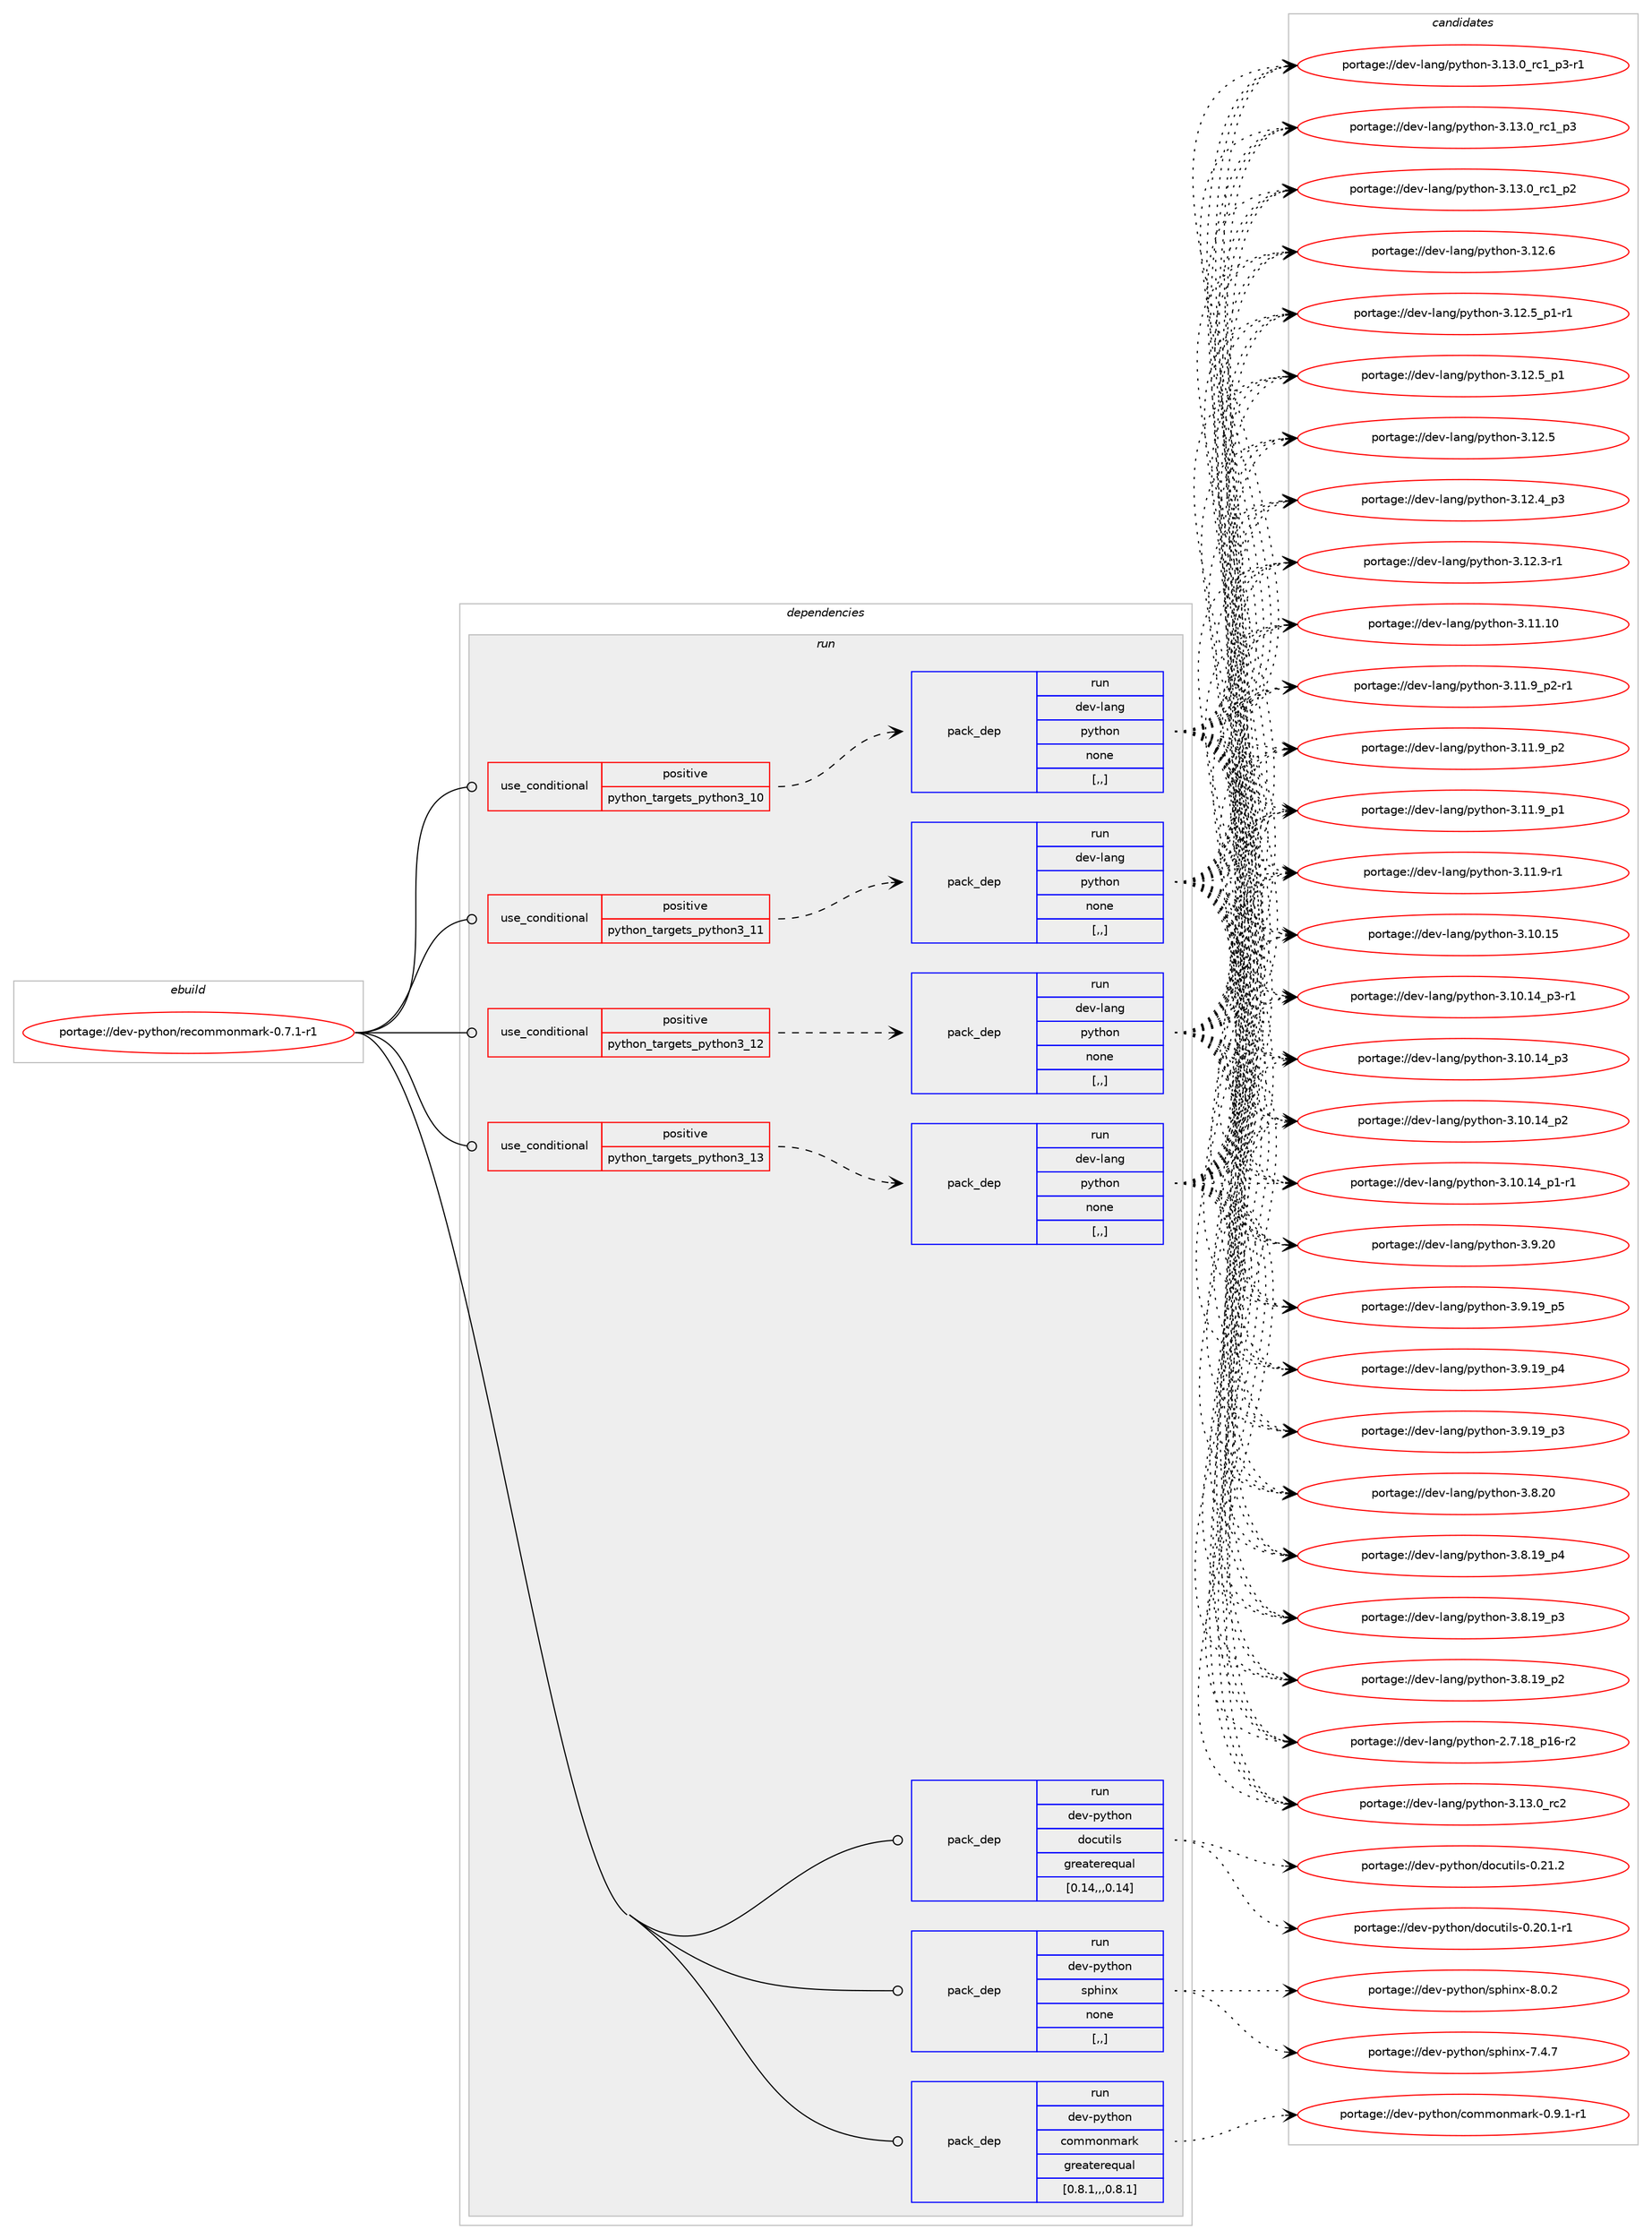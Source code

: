 digraph prolog {

# *************
# Graph options
# *************

newrank=true;
concentrate=true;
compound=true;
graph [rankdir=LR,fontname=Helvetica,fontsize=10,ranksep=1.5];#, ranksep=2.5, nodesep=0.2];
edge  [arrowhead=vee];
node  [fontname=Helvetica,fontsize=10];

# **********
# The ebuild
# **********

subgraph cluster_leftcol {
color=gray;
label=<<i>ebuild</i>>;
id [label="portage://dev-python/recommonmark-0.7.1-r1", color=red, width=4, href="../dev-python/recommonmark-0.7.1-r1.svg"];
}

# ****************
# The dependencies
# ****************

subgraph cluster_midcol {
color=gray;
label=<<i>dependencies</i>>;
subgraph cluster_compile {
fillcolor="#eeeeee";
style=filled;
label=<<i>compile</i>>;
}
subgraph cluster_compileandrun {
fillcolor="#eeeeee";
style=filled;
label=<<i>compile and run</i>>;
}
subgraph cluster_run {
fillcolor="#eeeeee";
style=filled;
label=<<i>run</i>>;
subgraph cond169527 {
dependency656940 [label=<<TABLE BORDER="0" CELLBORDER="1" CELLSPACING="0" CELLPADDING="4"><TR><TD ROWSPAN="3" CELLPADDING="10">use_conditional</TD></TR><TR><TD>positive</TD></TR><TR><TD>python_targets_python3_10</TD></TR></TABLE>>, shape=none, color=red];
subgraph pack482551 {
dependency656941 [label=<<TABLE BORDER="0" CELLBORDER="1" CELLSPACING="0" CELLPADDING="4" WIDTH="220"><TR><TD ROWSPAN="6" CELLPADDING="30">pack_dep</TD></TR><TR><TD WIDTH="110">run</TD></TR><TR><TD>dev-lang</TD></TR><TR><TD>python</TD></TR><TR><TD>none</TD></TR><TR><TD>[,,]</TD></TR></TABLE>>, shape=none, color=blue];
}
dependency656940:e -> dependency656941:w [weight=20,style="dashed",arrowhead="vee"];
}
id:e -> dependency656940:w [weight=20,style="solid",arrowhead="odot"];
subgraph cond169528 {
dependency656942 [label=<<TABLE BORDER="0" CELLBORDER="1" CELLSPACING="0" CELLPADDING="4"><TR><TD ROWSPAN="3" CELLPADDING="10">use_conditional</TD></TR><TR><TD>positive</TD></TR><TR><TD>python_targets_python3_11</TD></TR></TABLE>>, shape=none, color=red];
subgraph pack482552 {
dependency656943 [label=<<TABLE BORDER="0" CELLBORDER="1" CELLSPACING="0" CELLPADDING="4" WIDTH="220"><TR><TD ROWSPAN="6" CELLPADDING="30">pack_dep</TD></TR><TR><TD WIDTH="110">run</TD></TR><TR><TD>dev-lang</TD></TR><TR><TD>python</TD></TR><TR><TD>none</TD></TR><TR><TD>[,,]</TD></TR></TABLE>>, shape=none, color=blue];
}
dependency656942:e -> dependency656943:w [weight=20,style="dashed",arrowhead="vee"];
}
id:e -> dependency656942:w [weight=20,style="solid",arrowhead="odot"];
subgraph cond169529 {
dependency656944 [label=<<TABLE BORDER="0" CELLBORDER="1" CELLSPACING="0" CELLPADDING="4"><TR><TD ROWSPAN="3" CELLPADDING="10">use_conditional</TD></TR><TR><TD>positive</TD></TR><TR><TD>python_targets_python3_12</TD></TR></TABLE>>, shape=none, color=red];
subgraph pack482553 {
dependency656945 [label=<<TABLE BORDER="0" CELLBORDER="1" CELLSPACING="0" CELLPADDING="4" WIDTH="220"><TR><TD ROWSPAN="6" CELLPADDING="30">pack_dep</TD></TR><TR><TD WIDTH="110">run</TD></TR><TR><TD>dev-lang</TD></TR><TR><TD>python</TD></TR><TR><TD>none</TD></TR><TR><TD>[,,]</TD></TR></TABLE>>, shape=none, color=blue];
}
dependency656944:e -> dependency656945:w [weight=20,style="dashed",arrowhead="vee"];
}
id:e -> dependency656944:w [weight=20,style="solid",arrowhead="odot"];
subgraph cond169530 {
dependency656946 [label=<<TABLE BORDER="0" CELLBORDER="1" CELLSPACING="0" CELLPADDING="4"><TR><TD ROWSPAN="3" CELLPADDING="10">use_conditional</TD></TR><TR><TD>positive</TD></TR><TR><TD>python_targets_python3_13</TD></TR></TABLE>>, shape=none, color=red];
subgraph pack482554 {
dependency656947 [label=<<TABLE BORDER="0" CELLBORDER="1" CELLSPACING="0" CELLPADDING="4" WIDTH="220"><TR><TD ROWSPAN="6" CELLPADDING="30">pack_dep</TD></TR><TR><TD WIDTH="110">run</TD></TR><TR><TD>dev-lang</TD></TR><TR><TD>python</TD></TR><TR><TD>none</TD></TR><TR><TD>[,,]</TD></TR></TABLE>>, shape=none, color=blue];
}
dependency656946:e -> dependency656947:w [weight=20,style="dashed",arrowhead="vee"];
}
id:e -> dependency656946:w [weight=20,style="solid",arrowhead="odot"];
subgraph pack482555 {
dependency656948 [label=<<TABLE BORDER="0" CELLBORDER="1" CELLSPACING="0" CELLPADDING="4" WIDTH="220"><TR><TD ROWSPAN="6" CELLPADDING="30">pack_dep</TD></TR><TR><TD WIDTH="110">run</TD></TR><TR><TD>dev-python</TD></TR><TR><TD>commonmark</TD></TR><TR><TD>greaterequal</TD></TR><TR><TD>[0.8.1,,,0.8.1]</TD></TR></TABLE>>, shape=none, color=blue];
}
id:e -> dependency656948:w [weight=20,style="solid",arrowhead="odot"];
subgraph pack482556 {
dependency656949 [label=<<TABLE BORDER="0" CELLBORDER="1" CELLSPACING="0" CELLPADDING="4" WIDTH="220"><TR><TD ROWSPAN="6" CELLPADDING="30">pack_dep</TD></TR><TR><TD WIDTH="110">run</TD></TR><TR><TD>dev-python</TD></TR><TR><TD>docutils</TD></TR><TR><TD>greaterequal</TD></TR><TR><TD>[0.14,,,0.14]</TD></TR></TABLE>>, shape=none, color=blue];
}
id:e -> dependency656949:w [weight=20,style="solid",arrowhead="odot"];
subgraph pack482557 {
dependency656950 [label=<<TABLE BORDER="0" CELLBORDER="1" CELLSPACING="0" CELLPADDING="4" WIDTH="220"><TR><TD ROWSPAN="6" CELLPADDING="30">pack_dep</TD></TR><TR><TD WIDTH="110">run</TD></TR><TR><TD>dev-python</TD></TR><TR><TD>sphinx</TD></TR><TR><TD>none</TD></TR><TR><TD>[,,]</TD></TR></TABLE>>, shape=none, color=blue];
}
id:e -> dependency656950:w [weight=20,style="solid",arrowhead="odot"];
}
}

# **************
# The candidates
# **************

subgraph cluster_choices {
rank=same;
color=gray;
label=<<i>candidates</i>>;

subgraph choice482551 {
color=black;
nodesep=1;
choice10010111845108971101034711212111610411111045514649514648951149950 [label="portage://dev-lang/python-3.13.0_rc2", color=red, width=4,href="../dev-lang/python-3.13.0_rc2.svg"];
choice1001011184510897110103471121211161041111104551464951464895114994995112514511449 [label="portage://dev-lang/python-3.13.0_rc1_p3-r1", color=red, width=4,href="../dev-lang/python-3.13.0_rc1_p3-r1.svg"];
choice100101118451089711010347112121116104111110455146495146489511499499511251 [label="portage://dev-lang/python-3.13.0_rc1_p3", color=red, width=4,href="../dev-lang/python-3.13.0_rc1_p3.svg"];
choice100101118451089711010347112121116104111110455146495146489511499499511250 [label="portage://dev-lang/python-3.13.0_rc1_p2", color=red, width=4,href="../dev-lang/python-3.13.0_rc1_p2.svg"];
choice10010111845108971101034711212111610411111045514649504654 [label="portage://dev-lang/python-3.12.6", color=red, width=4,href="../dev-lang/python-3.12.6.svg"];
choice1001011184510897110103471121211161041111104551464950465395112494511449 [label="portage://dev-lang/python-3.12.5_p1-r1", color=red, width=4,href="../dev-lang/python-3.12.5_p1-r1.svg"];
choice100101118451089711010347112121116104111110455146495046539511249 [label="portage://dev-lang/python-3.12.5_p1", color=red, width=4,href="../dev-lang/python-3.12.5_p1.svg"];
choice10010111845108971101034711212111610411111045514649504653 [label="portage://dev-lang/python-3.12.5", color=red, width=4,href="../dev-lang/python-3.12.5.svg"];
choice100101118451089711010347112121116104111110455146495046529511251 [label="portage://dev-lang/python-3.12.4_p3", color=red, width=4,href="../dev-lang/python-3.12.4_p3.svg"];
choice100101118451089711010347112121116104111110455146495046514511449 [label="portage://dev-lang/python-3.12.3-r1", color=red, width=4,href="../dev-lang/python-3.12.3-r1.svg"];
choice1001011184510897110103471121211161041111104551464949464948 [label="portage://dev-lang/python-3.11.10", color=red, width=4,href="../dev-lang/python-3.11.10.svg"];
choice1001011184510897110103471121211161041111104551464949465795112504511449 [label="portage://dev-lang/python-3.11.9_p2-r1", color=red, width=4,href="../dev-lang/python-3.11.9_p2-r1.svg"];
choice100101118451089711010347112121116104111110455146494946579511250 [label="portage://dev-lang/python-3.11.9_p2", color=red, width=4,href="../dev-lang/python-3.11.9_p2.svg"];
choice100101118451089711010347112121116104111110455146494946579511249 [label="portage://dev-lang/python-3.11.9_p1", color=red, width=4,href="../dev-lang/python-3.11.9_p1.svg"];
choice100101118451089711010347112121116104111110455146494946574511449 [label="portage://dev-lang/python-3.11.9-r1", color=red, width=4,href="../dev-lang/python-3.11.9-r1.svg"];
choice1001011184510897110103471121211161041111104551464948464953 [label="portage://dev-lang/python-3.10.15", color=red, width=4,href="../dev-lang/python-3.10.15.svg"];
choice100101118451089711010347112121116104111110455146494846495295112514511449 [label="portage://dev-lang/python-3.10.14_p3-r1", color=red, width=4,href="../dev-lang/python-3.10.14_p3-r1.svg"];
choice10010111845108971101034711212111610411111045514649484649529511251 [label="portage://dev-lang/python-3.10.14_p3", color=red, width=4,href="../dev-lang/python-3.10.14_p3.svg"];
choice10010111845108971101034711212111610411111045514649484649529511250 [label="portage://dev-lang/python-3.10.14_p2", color=red, width=4,href="../dev-lang/python-3.10.14_p2.svg"];
choice100101118451089711010347112121116104111110455146494846495295112494511449 [label="portage://dev-lang/python-3.10.14_p1-r1", color=red, width=4,href="../dev-lang/python-3.10.14_p1-r1.svg"];
choice10010111845108971101034711212111610411111045514657465048 [label="portage://dev-lang/python-3.9.20", color=red, width=4,href="../dev-lang/python-3.9.20.svg"];
choice100101118451089711010347112121116104111110455146574649579511253 [label="portage://dev-lang/python-3.9.19_p5", color=red, width=4,href="../dev-lang/python-3.9.19_p5.svg"];
choice100101118451089711010347112121116104111110455146574649579511252 [label="portage://dev-lang/python-3.9.19_p4", color=red, width=4,href="../dev-lang/python-3.9.19_p4.svg"];
choice100101118451089711010347112121116104111110455146574649579511251 [label="portage://dev-lang/python-3.9.19_p3", color=red, width=4,href="../dev-lang/python-3.9.19_p3.svg"];
choice10010111845108971101034711212111610411111045514656465048 [label="portage://dev-lang/python-3.8.20", color=red, width=4,href="../dev-lang/python-3.8.20.svg"];
choice100101118451089711010347112121116104111110455146564649579511252 [label="portage://dev-lang/python-3.8.19_p4", color=red, width=4,href="../dev-lang/python-3.8.19_p4.svg"];
choice100101118451089711010347112121116104111110455146564649579511251 [label="portage://dev-lang/python-3.8.19_p3", color=red, width=4,href="../dev-lang/python-3.8.19_p3.svg"];
choice100101118451089711010347112121116104111110455146564649579511250 [label="portage://dev-lang/python-3.8.19_p2", color=red, width=4,href="../dev-lang/python-3.8.19_p2.svg"];
choice100101118451089711010347112121116104111110455046554649569511249544511450 [label="portage://dev-lang/python-2.7.18_p16-r2", color=red, width=4,href="../dev-lang/python-2.7.18_p16-r2.svg"];
dependency656941:e -> choice10010111845108971101034711212111610411111045514649514648951149950:w [style=dotted,weight="100"];
dependency656941:e -> choice1001011184510897110103471121211161041111104551464951464895114994995112514511449:w [style=dotted,weight="100"];
dependency656941:e -> choice100101118451089711010347112121116104111110455146495146489511499499511251:w [style=dotted,weight="100"];
dependency656941:e -> choice100101118451089711010347112121116104111110455146495146489511499499511250:w [style=dotted,weight="100"];
dependency656941:e -> choice10010111845108971101034711212111610411111045514649504654:w [style=dotted,weight="100"];
dependency656941:e -> choice1001011184510897110103471121211161041111104551464950465395112494511449:w [style=dotted,weight="100"];
dependency656941:e -> choice100101118451089711010347112121116104111110455146495046539511249:w [style=dotted,weight="100"];
dependency656941:e -> choice10010111845108971101034711212111610411111045514649504653:w [style=dotted,weight="100"];
dependency656941:e -> choice100101118451089711010347112121116104111110455146495046529511251:w [style=dotted,weight="100"];
dependency656941:e -> choice100101118451089711010347112121116104111110455146495046514511449:w [style=dotted,weight="100"];
dependency656941:e -> choice1001011184510897110103471121211161041111104551464949464948:w [style=dotted,weight="100"];
dependency656941:e -> choice1001011184510897110103471121211161041111104551464949465795112504511449:w [style=dotted,weight="100"];
dependency656941:e -> choice100101118451089711010347112121116104111110455146494946579511250:w [style=dotted,weight="100"];
dependency656941:e -> choice100101118451089711010347112121116104111110455146494946579511249:w [style=dotted,weight="100"];
dependency656941:e -> choice100101118451089711010347112121116104111110455146494946574511449:w [style=dotted,weight="100"];
dependency656941:e -> choice1001011184510897110103471121211161041111104551464948464953:w [style=dotted,weight="100"];
dependency656941:e -> choice100101118451089711010347112121116104111110455146494846495295112514511449:w [style=dotted,weight="100"];
dependency656941:e -> choice10010111845108971101034711212111610411111045514649484649529511251:w [style=dotted,weight="100"];
dependency656941:e -> choice10010111845108971101034711212111610411111045514649484649529511250:w [style=dotted,weight="100"];
dependency656941:e -> choice100101118451089711010347112121116104111110455146494846495295112494511449:w [style=dotted,weight="100"];
dependency656941:e -> choice10010111845108971101034711212111610411111045514657465048:w [style=dotted,weight="100"];
dependency656941:e -> choice100101118451089711010347112121116104111110455146574649579511253:w [style=dotted,weight="100"];
dependency656941:e -> choice100101118451089711010347112121116104111110455146574649579511252:w [style=dotted,weight="100"];
dependency656941:e -> choice100101118451089711010347112121116104111110455146574649579511251:w [style=dotted,weight="100"];
dependency656941:e -> choice10010111845108971101034711212111610411111045514656465048:w [style=dotted,weight="100"];
dependency656941:e -> choice100101118451089711010347112121116104111110455146564649579511252:w [style=dotted,weight="100"];
dependency656941:e -> choice100101118451089711010347112121116104111110455146564649579511251:w [style=dotted,weight="100"];
dependency656941:e -> choice100101118451089711010347112121116104111110455146564649579511250:w [style=dotted,weight="100"];
dependency656941:e -> choice100101118451089711010347112121116104111110455046554649569511249544511450:w [style=dotted,weight="100"];
}
subgraph choice482552 {
color=black;
nodesep=1;
choice10010111845108971101034711212111610411111045514649514648951149950 [label="portage://dev-lang/python-3.13.0_rc2", color=red, width=4,href="../dev-lang/python-3.13.0_rc2.svg"];
choice1001011184510897110103471121211161041111104551464951464895114994995112514511449 [label="portage://dev-lang/python-3.13.0_rc1_p3-r1", color=red, width=4,href="../dev-lang/python-3.13.0_rc1_p3-r1.svg"];
choice100101118451089711010347112121116104111110455146495146489511499499511251 [label="portage://dev-lang/python-3.13.0_rc1_p3", color=red, width=4,href="../dev-lang/python-3.13.0_rc1_p3.svg"];
choice100101118451089711010347112121116104111110455146495146489511499499511250 [label="portage://dev-lang/python-3.13.0_rc1_p2", color=red, width=4,href="../dev-lang/python-3.13.0_rc1_p2.svg"];
choice10010111845108971101034711212111610411111045514649504654 [label="portage://dev-lang/python-3.12.6", color=red, width=4,href="../dev-lang/python-3.12.6.svg"];
choice1001011184510897110103471121211161041111104551464950465395112494511449 [label="portage://dev-lang/python-3.12.5_p1-r1", color=red, width=4,href="../dev-lang/python-3.12.5_p1-r1.svg"];
choice100101118451089711010347112121116104111110455146495046539511249 [label="portage://dev-lang/python-3.12.5_p1", color=red, width=4,href="../dev-lang/python-3.12.5_p1.svg"];
choice10010111845108971101034711212111610411111045514649504653 [label="portage://dev-lang/python-3.12.5", color=red, width=4,href="../dev-lang/python-3.12.5.svg"];
choice100101118451089711010347112121116104111110455146495046529511251 [label="portage://dev-lang/python-3.12.4_p3", color=red, width=4,href="../dev-lang/python-3.12.4_p3.svg"];
choice100101118451089711010347112121116104111110455146495046514511449 [label="portage://dev-lang/python-3.12.3-r1", color=red, width=4,href="../dev-lang/python-3.12.3-r1.svg"];
choice1001011184510897110103471121211161041111104551464949464948 [label="portage://dev-lang/python-3.11.10", color=red, width=4,href="../dev-lang/python-3.11.10.svg"];
choice1001011184510897110103471121211161041111104551464949465795112504511449 [label="portage://dev-lang/python-3.11.9_p2-r1", color=red, width=4,href="../dev-lang/python-3.11.9_p2-r1.svg"];
choice100101118451089711010347112121116104111110455146494946579511250 [label="portage://dev-lang/python-3.11.9_p2", color=red, width=4,href="../dev-lang/python-3.11.9_p2.svg"];
choice100101118451089711010347112121116104111110455146494946579511249 [label="portage://dev-lang/python-3.11.9_p1", color=red, width=4,href="../dev-lang/python-3.11.9_p1.svg"];
choice100101118451089711010347112121116104111110455146494946574511449 [label="portage://dev-lang/python-3.11.9-r1", color=red, width=4,href="../dev-lang/python-3.11.9-r1.svg"];
choice1001011184510897110103471121211161041111104551464948464953 [label="portage://dev-lang/python-3.10.15", color=red, width=4,href="../dev-lang/python-3.10.15.svg"];
choice100101118451089711010347112121116104111110455146494846495295112514511449 [label="portage://dev-lang/python-3.10.14_p3-r1", color=red, width=4,href="../dev-lang/python-3.10.14_p3-r1.svg"];
choice10010111845108971101034711212111610411111045514649484649529511251 [label="portage://dev-lang/python-3.10.14_p3", color=red, width=4,href="../dev-lang/python-3.10.14_p3.svg"];
choice10010111845108971101034711212111610411111045514649484649529511250 [label="portage://dev-lang/python-3.10.14_p2", color=red, width=4,href="../dev-lang/python-3.10.14_p2.svg"];
choice100101118451089711010347112121116104111110455146494846495295112494511449 [label="portage://dev-lang/python-3.10.14_p1-r1", color=red, width=4,href="../dev-lang/python-3.10.14_p1-r1.svg"];
choice10010111845108971101034711212111610411111045514657465048 [label="portage://dev-lang/python-3.9.20", color=red, width=4,href="../dev-lang/python-3.9.20.svg"];
choice100101118451089711010347112121116104111110455146574649579511253 [label="portage://dev-lang/python-3.9.19_p5", color=red, width=4,href="../dev-lang/python-3.9.19_p5.svg"];
choice100101118451089711010347112121116104111110455146574649579511252 [label="portage://dev-lang/python-3.9.19_p4", color=red, width=4,href="../dev-lang/python-3.9.19_p4.svg"];
choice100101118451089711010347112121116104111110455146574649579511251 [label="portage://dev-lang/python-3.9.19_p3", color=red, width=4,href="../dev-lang/python-3.9.19_p3.svg"];
choice10010111845108971101034711212111610411111045514656465048 [label="portage://dev-lang/python-3.8.20", color=red, width=4,href="../dev-lang/python-3.8.20.svg"];
choice100101118451089711010347112121116104111110455146564649579511252 [label="portage://dev-lang/python-3.8.19_p4", color=red, width=4,href="../dev-lang/python-3.8.19_p4.svg"];
choice100101118451089711010347112121116104111110455146564649579511251 [label="portage://dev-lang/python-3.8.19_p3", color=red, width=4,href="../dev-lang/python-3.8.19_p3.svg"];
choice100101118451089711010347112121116104111110455146564649579511250 [label="portage://dev-lang/python-3.8.19_p2", color=red, width=4,href="../dev-lang/python-3.8.19_p2.svg"];
choice100101118451089711010347112121116104111110455046554649569511249544511450 [label="portage://dev-lang/python-2.7.18_p16-r2", color=red, width=4,href="../dev-lang/python-2.7.18_p16-r2.svg"];
dependency656943:e -> choice10010111845108971101034711212111610411111045514649514648951149950:w [style=dotted,weight="100"];
dependency656943:e -> choice1001011184510897110103471121211161041111104551464951464895114994995112514511449:w [style=dotted,weight="100"];
dependency656943:e -> choice100101118451089711010347112121116104111110455146495146489511499499511251:w [style=dotted,weight="100"];
dependency656943:e -> choice100101118451089711010347112121116104111110455146495146489511499499511250:w [style=dotted,weight="100"];
dependency656943:e -> choice10010111845108971101034711212111610411111045514649504654:w [style=dotted,weight="100"];
dependency656943:e -> choice1001011184510897110103471121211161041111104551464950465395112494511449:w [style=dotted,weight="100"];
dependency656943:e -> choice100101118451089711010347112121116104111110455146495046539511249:w [style=dotted,weight="100"];
dependency656943:e -> choice10010111845108971101034711212111610411111045514649504653:w [style=dotted,weight="100"];
dependency656943:e -> choice100101118451089711010347112121116104111110455146495046529511251:w [style=dotted,weight="100"];
dependency656943:e -> choice100101118451089711010347112121116104111110455146495046514511449:w [style=dotted,weight="100"];
dependency656943:e -> choice1001011184510897110103471121211161041111104551464949464948:w [style=dotted,weight="100"];
dependency656943:e -> choice1001011184510897110103471121211161041111104551464949465795112504511449:w [style=dotted,weight="100"];
dependency656943:e -> choice100101118451089711010347112121116104111110455146494946579511250:w [style=dotted,weight="100"];
dependency656943:e -> choice100101118451089711010347112121116104111110455146494946579511249:w [style=dotted,weight="100"];
dependency656943:e -> choice100101118451089711010347112121116104111110455146494946574511449:w [style=dotted,weight="100"];
dependency656943:e -> choice1001011184510897110103471121211161041111104551464948464953:w [style=dotted,weight="100"];
dependency656943:e -> choice100101118451089711010347112121116104111110455146494846495295112514511449:w [style=dotted,weight="100"];
dependency656943:e -> choice10010111845108971101034711212111610411111045514649484649529511251:w [style=dotted,weight="100"];
dependency656943:e -> choice10010111845108971101034711212111610411111045514649484649529511250:w [style=dotted,weight="100"];
dependency656943:e -> choice100101118451089711010347112121116104111110455146494846495295112494511449:w [style=dotted,weight="100"];
dependency656943:e -> choice10010111845108971101034711212111610411111045514657465048:w [style=dotted,weight="100"];
dependency656943:e -> choice100101118451089711010347112121116104111110455146574649579511253:w [style=dotted,weight="100"];
dependency656943:e -> choice100101118451089711010347112121116104111110455146574649579511252:w [style=dotted,weight="100"];
dependency656943:e -> choice100101118451089711010347112121116104111110455146574649579511251:w [style=dotted,weight="100"];
dependency656943:e -> choice10010111845108971101034711212111610411111045514656465048:w [style=dotted,weight="100"];
dependency656943:e -> choice100101118451089711010347112121116104111110455146564649579511252:w [style=dotted,weight="100"];
dependency656943:e -> choice100101118451089711010347112121116104111110455146564649579511251:w [style=dotted,weight="100"];
dependency656943:e -> choice100101118451089711010347112121116104111110455146564649579511250:w [style=dotted,weight="100"];
dependency656943:e -> choice100101118451089711010347112121116104111110455046554649569511249544511450:w [style=dotted,weight="100"];
}
subgraph choice482553 {
color=black;
nodesep=1;
choice10010111845108971101034711212111610411111045514649514648951149950 [label="portage://dev-lang/python-3.13.0_rc2", color=red, width=4,href="../dev-lang/python-3.13.0_rc2.svg"];
choice1001011184510897110103471121211161041111104551464951464895114994995112514511449 [label="portage://dev-lang/python-3.13.0_rc1_p3-r1", color=red, width=4,href="../dev-lang/python-3.13.0_rc1_p3-r1.svg"];
choice100101118451089711010347112121116104111110455146495146489511499499511251 [label="portage://dev-lang/python-3.13.0_rc1_p3", color=red, width=4,href="../dev-lang/python-3.13.0_rc1_p3.svg"];
choice100101118451089711010347112121116104111110455146495146489511499499511250 [label="portage://dev-lang/python-3.13.0_rc1_p2", color=red, width=4,href="../dev-lang/python-3.13.0_rc1_p2.svg"];
choice10010111845108971101034711212111610411111045514649504654 [label="portage://dev-lang/python-3.12.6", color=red, width=4,href="../dev-lang/python-3.12.6.svg"];
choice1001011184510897110103471121211161041111104551464950465395112494511449 [label="portage://dev-lang/python-3.12.5_p1-r1", color=red, width=4,href="../dev-lang/python-3.12.5_p1-r1.svg"];
choice100101118451089711010347112121116104111110455146495046539511249 [label="portage://dev-lang/python-3.12.5_p1", color=red, width=4,href="../dev-lang/python-3.12.5_p1.svg"];
choice10010111845108971101034711212111610411111045514649504653 [label="portage://dev-lang/python-3.12.5", color=red, width=4,href="../dev-lang/python-3.12.5.svg"];
choice100101118451089711010347112121116104111110455146495046529511251 [label="portage://dev-lang/python-3.12.4_p3", color=red, width=4,href="../dev-lang/python-3.12.4_p3.svg"];
choice100101118451089711010347112121116104111110455146495046514511449 [label="portage://dev-lang/python-3.12.3-r1", color=red, width=4,href="../dev-lang/python-3.12.3-r1.svg"];
choice1001011184510897110103471121211161041111104551464949464948 [label="portage://dev-lang/python-3.11.10", color=red, width=4,href="../dev-lang/python-3.11.10.svg"];
choice1001011184510897110103471121211161041111104551464949465795112504511449 [label="portage://dev-lang/python-3.11.9_p2-r1", color=red, width=4,href="../dev-lang/python-3.11.9_p2-r1.svg"];
choice100101118451089711010347112121116104111110455146494946579511250 [label="portage://dev-lang/python-3.11.9_p2", color=red, width=4,href="../dev-lang/python-3.11.9_p2.svg"];
choice100101118451089711010347112121116104111110455146494946579511249 [label="portage://dev-lang/python-3.11.9_p1", color=red, width=4,href="../dev-lang/python-3.11.9_p1.svg"];
choice100101118451089711010347112121116104111110455146494946574511449 [label="portage://dev-lang/python-3.11.9-r1", color=red, width=4,href="../dev-lang/python-3.11.9-r1.svg"];
choice1001011184510897110103471121211161041111104551464948464953 [label="portage://dev-lang/python-3.10.15", color=red, width=4,href="../dev-lang/python-3.10.15.svg"];
choice100101118451089711010347112121116104111110455146494846495295112514511449 [label="portage://dev-lang/python-3.10.14_p3-r1", color=red, width=4,href="../dev-lang/python-3.10.14_p3-r1.svg"];
choice10010111845108971101034711212111610411111045514649484649529511251 [label="portage://dev-lang/python-3.10.14_p3", color=red, width=4,href="../dev-lang/python-3.10.14_p3.svg"];
choice10010111845108971101034711212111610411111045514649484649529511250 [label="portage://dev-lang/python-3.10.14_p2", color=red, width=4,href="../dev-lang/python-3.10.14_p2.svg"];
choice100101118451089711010347112121116104111110455146494846495295112494511449 [label="portage://dev-lang/python-3.10.14_p1-r1", color=red, width=4,href="../dev-lang/python-3.10.14_p1-r1.svg"];
choice10010111845108971101034711212111610411111045514657465048 [label="portage://dev-lang/python-3.9.20", color=red, width=4,href="../dev-lang/python-3.9.20.svg"];
choice100101118451089711010347112121116104111110455146574649579511253 [label="portage://dev-lang/python-3.9.19_p5", color=red, width=4,href="../dev-lang/python-3.9.19_p5.svg"];
choice100101118451089711010347112121116104111110455146574649579511252 [label="portage://dev-lang/python-3.9.19_p4", color=red, width=4,href="../dev-lang/python-3.9.19_p4.svg"];
choice100101118451089711010347112121116104111110455146574649579511251 [label="portage://dev-lang/python-3.9.19_p3", color=red, width=4,href="../dev-lang/python-3.9.19_p3.svg"];
choice10010111845108971101034711212111610411111045514656465048 [label="portage://dev-lang/python-3.8.20", color=red, width=4,href="../dev-lang/python-3.8.20.svg"];
choice100101118451089711010347112121116104111110455146564649579511252 [label="portage://dev-lang/python-3.8.19_p4", color=red, width=4,href="../dev-lang/python-3.8.19_p4.svg"];
choice100101118451089711010347112121116104111110455146564649579511251 [label="portage://dev-lang/python-3.8.19_p3", color=red, width=4,href="../dev-lang/python-3.8.19_p3.svg"];
choice100101118451089711010347112121116104111110455146564649579511250 [label="portage://dev-lang/python-3.8.19_p2", color=red, width=4,href="../dev-lang/python-3.8.19_p2.svg"];
choice100101118451089711010347112121116104111110455046554649569511249544511450 [label="portage://dev-lang/python-2.7.18_p16-r2", color=red, width=4,href="../dev-lang/python-2.7.18_p16-r2.svg"];
dependency656945:e -> choice10010111845108971101034711212111610411111045514649514648951149950:w [style=dotted,weight="100"];
dependency656945:e -> choice1001011184510897110103471121211161041111104551464951464895114994995112514511449:w [style=dotted,weight="100"];
dependency656945:e -> choice100101118451089711010347112121116104111110455146495146489511499499511251:w [style=dotted,weight="100"];
dependency656945:e -> choice100101118451089711010347112121116104111110455146495146489511499499511250:w [style=dotted,weight="100"];
dependency656945:e -> choice10010111845108971101034711212111610411111045514649504654:w [style=dotted,weight="100"];
dependency656945:e -> choice1001011184510897110103471121211161041111104551464950465395112494511449:w [style=dotted,weight="100"];
dependency656945:e -> choice100101118451089711010347112121116104111110455146495046539511249:w [style=dotted,weight="100"];
dependency656945:e -> choice10010111845108971101034711212111610411111045514649504653:w [style=dotted,weight="100"];
dependency656945:e -> choice100101118451089711010347112121116104111110455146495046529511251:w [style=dotted,weight="100"];
dependency656945:e -> choice100101118451089711010347112121116104111110455146495046514511449:w [style=dotted,weight="100"];
dependency656945:e -> choice1001011184510897110103471121211161041111104551464949464948:w [style=dotted,weight="100"];
dependency656945:e -> choice1001011184510897110103471121211161041111104551464949465795112504511449:w [style=dotted,weight="100"];
dependency656945:e -> choice100101118451089711010347112121116104111110455146494946579511250:w [style=dotted,weight="100"];
dependency656945:e -> choice100101118451089711010347112121116104111110455146494946579511249:w [style=dotted,weight="100"];
dependency656945:e -> choice100101118451089711010347112121116104111110455146494946574511449:w [style=dotted,weight="100"];
dependency656945:e -> choice1001011184510897110103471121211161041111104551464948464953:w [style=dotted,weight="100"];
dependency656945:e -> choice100101118451089711010347112121116104111110455146494846495295112514511449:w [style=dotted,weight="100"];
dependency656945:e -> choice10010111845108971101034711212111610411111045514649484649529511251:w [style=dotted,weight="100"];
dependency656945:e -> choice10010111845108971101034711212111610411111045514649484649529511250:w [style=dotted,weight="100"];
dependency656945:e -> choice100101118451089711010347112121116104111110455146494846495295112494511449:w [style=dotted,weight="100"];
dependency656945:e -> choice10010111845108971101034711212111610411111045514657465048:w [style=dotted,weight="100"];
dependency656945:e -> choice100101118451089711010347112121116104111110455146574649579511253:w [style=dotted,weight="100"];
dependency656945:e -> choice100101118451089711010347112121116104111110455146574649579511252:w [style=dotted,weight="100"];
dependency656945:e -> choice100101118451089711010347112121116104111110455146574649579511251:w [style=dotted,weight="100"];
dependency656945:e -> choice10010111845108971101034711212111610411111045514656465048:w [style=dotted,weight="100"];
dependency656945:e -> choice100101118451089711010347112121116104111110455146564649579511252:w [style=dotted,weight="100"];
dependency656945:e -> choice100101118451089711010347112121116104111110455146564649579511251:w [style=dotted,weight="100"];
dependency656945:e -> choice100101118451089711010347112121116104111110455146564649579511250:w [style=dotted,weight="100"];
dependency656945:e -> choice100101118451089711010347112121116104111110455046554649569511249544511450:w [style=dotted,weight="100"];
}
subgraph choice482554 {
color=black;
nodesep=1;
choice10010111845108971101034711212111610411111045514649514648951149950 [label="portage://dev-lang/python-3.13.0_rc2", color=red, width=4,href="../dev-lang/python-3.13.0_rc2.svg"];
choice1001011184510897110103471121211161041111104551464951464895114994995112514511449 [label="portage://dev-lang/python-3.13.0_rc1_p3-r1", color=red, width=4,href="../dev-lang/python-3.13.0_rc1_p3-r1.svg"];
choice100101118451089711010347112121116104111110455146495146489511499499511251 [label="portage://dev-lang/python-3.13.0_rc1_p3", color=red, width=4,href="../dev-lang/python-3.13.0_rc1_p3.svg"];
choice100101118451089711010347112121116104111110455146495146489511499499511250 [label="portage://dev-lang/python-3.13.0_rc1_p2", color=red, width=4,href="../dev-lang/python-3.13.0_rc1_p2.svg"];
choice10010111845108971101034711212111610411111045514649504654 [label="portage://dev-lang/python-3.12.6", color=red, width=4,href="../dev-lang/python-3.12.6.svg"];
choice1001011184510897110103471121211161041111104551464950465395112494511449 [label="portage://dev-lang/python-3.12.5_p1-r1", color=red, width=4,href="../dev-lang/python-3.12.5_p1-r1.svg"];
choice100101118451089711010347112121116104111110455146495046539511249 [label="portage://dev-lang/python-3.12.5_p1", color=red, width=4,href="../dev-lang/python-3.12.5_p1.svg"];
choice10010111845108971101034711212111610411111045514649504653 [label="portage://dev-lang/python-3.12.5", color=red, width=4,href="../dev-lang/python-3.12.5.svg"];
choice100101118451089711010347112121116104111110455146495046529511251 [label="portage://dev-lang/python-3.12.4_p3", color=red, width=4,href="../dev-lang/python-3.12.4_p3.svg"];
choice100101118451089711010347112121116104111110455146495046514511449 [label="portage://dev-lang/python-3.12.3-r1", color=red, width=4,href="../dev-lang/python-3.12.3-r1.svg"];
choice1001011184510897110103471121211161041111104551464949464948 [label="portage://dev-lang/python-3.11.10", color=red, width=4,href="../dev-lang/python-3.11.10.svg"];
choice1001011184510897110103471121211161041111104551464949465795112504511449 [label="portage://dev-lang/python-3.11.9_p2-r1", color=red, width=4,href="../dev-lang/python-3.11.9_p2-r1.svg"];
choice100101118451089711010347112121116104111110455146494946579511250 [label="portage://dev-lang/python-3.11.9_p2", color=red, width=4,href="../dev-lang/python-3.11.9_p2.svg"];
choice100101118451089711010347112121116104111110455146494946579511249 [label="portage://dev-lang/python-3.11.9_p1", color=red, width=4,href="../dev-lang/python-3.11.9_p1.svg"];
choice100101118451089711010347112121116104111110455146494946574511449 [label="portage://dev-lang/python-3.11.9-r1", color=red, width=4,href="../dev-lang/python-3.11.9-r1.svg"];
choice1001011184510897110103471121211161041111104551464948464953 [label="portage://dev-lang/python-3.10.15", color=red, width=4,href="../dev-lang/python-3.10.15.svg"];
choice100101118451089711010347112121116104111110455146494846495295112514511449 [label="portage://dev-lang/python-3.10.14_p3-r1", color=red, width=4,href="../dev-lang/python-3.10.14_p3-r1.svg"];
choice10010111845108971101034711212111610411111045514649484649529511251 [label="portage://dev-lang/python-3.10.14_p3", color=red, width=4,href="../dev-lang/python-3.10.14_p3.svg"];
choice10010111845108971101034711212111610411111045514649484649529511250 [label="portage://dev-lang/python-3.10.14_p2", color=red, width=4,href="../dev-lang/python-3.10.14_p2.svg"];
choice100101118451089711010347112121116104111110455146494846495295112494511449 [label="portage://dev-lang/python-3.10.14_p1-r1", color=red, width=4,href="../dev-lang/python-3.10.14_p1-r1.svg"];
choice10010111845108971101034711212111610411111045514657465048 [label="portage://dev-lang/python-3.9.20", color=red, width=4,href="../dev-lang/python-3.9.20.svg"];
choice100101118451089711010347112121116104111110455146574649579511253 [label="portage://dev-lang/python-3.9.19_p5", color=red, width=4,href="../dev-lang/python-3.9.19_p5.svg"];
choice100101118451089711010347112121116104111110455146574649579511252 [label="portage://dev-lang/python-3.9.19_p4", color=red, width=4,href="../dev-lang/python-3.9.19_p4.svg"];
choice100101118451089711010347112121116104111110455146574649579511251 [label="portage://dev-lang/python-3.9.19_p3", color=red, width=4,href="../dev-lang/python-3.9.19_p3.svg"];
choice10010111845108971101034711212111610411111045514656465048 [label="portage://dev-lang/python-3.8.20", color=red, width=4,href="../dev-lang/python-3.8.20.svg"];
choice100101118451089711010347112121116104111110455146564649579511252 [label="portage://dev-lang/python-3.8.19_p4", color=red, width=4,href="../dev-lang/python-3.8.19_p4.svg"];
choice100101118451089711010347112121116104111110455146564649579511251 [label="portage://dev-lang/python-3.8.19_p3", color=red, width=4,href="../dev-lang/python-3.8.19_p3.svg"];
choice100101118451089711010347112121116104111110455146564649579511250 [label="portage://dev-lang/python-3.8.19_p2", color=red, width=4,href="../dev-lang/python-3.8.19_p2.svg"];
choice100101118451089711010347112121116104111110455046554649569511249544511450 [label="portage://dev-lang/python-2.7.18_p16-r2", color=red, width=4,href="../dev-lang/python-2.7.18_p16-r2.svg"];
dependency656947:e -> choice10010111845108971101034711212111610411111045514649514648951149950:w [style=dotted,weight="100"];
dependency656947:e -> choice1001011184510897110103471121211161041111104551464951464895114994995112514511449:w [style=dotted,weight="100"];
dependency656947:e -> choice100101118451089711010347112121116104111110455146495146489511499499511251:w [style=dotted,weight="100"];
dependency656947:e -> choice100101118451089711010347112121116104111110455146495146489511499499511250:w [style=dotted,weight="100"];
dependency656947:e -> choice10010111845108971101034711212111610411111045514649504654:w [style=dotted,weight="100"];
dependency656947:e -> choice1001011184510897110103471121211161041111104551464950465395112494511449:w [style=dotted,weight="100"];
dependency656947:e -> choice100101118451089711010347112121116104111110455146495046539511249:w [style=dotted,weight="100"];
dependency656947:e -> choice10010111845108971101034711212111610411111045514649504653:w [style=dotted,weight="100"];
dependency656947:e -> choice100101118451089711010347112121116104111110455146495046529511251:w [style=dotted,weight="100"];
dependency656947:e -> choice100101118451089711010347112121116104111110455146495046514511449:w [style=dotted,weight="100"];
dependency656947:e -> choice1001011184510897110103471121211161041111104551464949464948:w [style=dotted,weight="100"];
dependency656947:e -> choice1001011184510897110103471121211161041111104551464949465795112504511449:w [style=dotted,weight="100"];
dependency656947:e -> choice100101118451089711010347112121116104111110455146494946579511250:w [style=dotted,weight="100"];
dependency656947:e -> choice100101118451089711010347112121116104111110455146494946579511249:w [style=dotted,weight="100"];
dependency656947:e -> choice100101118451089711010347112121116104111110455146494946574511449:w [style=dotted,weight="100"];
dependency656947:e -> choice1001011184510897110103471121211161041111104551464948464953:w [style=dotted,weight="100"];
dependency656947:e -> choice100101118451089711010347112121116104111110455146494846495295112514511449:w [style=dotted,weight="100"];
dependency656947:e -> choice10010111845108971101034711212111610411111045514649484649529511251:w [style=dotted,weight="100"];
dependency656947:e -> choice10010111845108971101034711212111610411111045514649484649529511250:w [style=dotted,weight="100"];
dependency656947:e -> choice100101118451089711010347112121116104111110455146494846495295112494511449:w [style=dotted,weight="100"];
dependency656947:e -> choice10010111845108971101034711212111610411111045514657465048:w [style=dotted,weight="100"];
dependency656947:e -> choice100101118451089711010347112121116104111110455146574649579511253:w [style=dotted,weight="100"];
dependency656947:e -> choice100101118451089711010347112121116104111110455146574649579511252:w [style=dotted,weight="100"];
dependency656947:e -> choice100101118451089711010347112121116104111110455146574649579511251:w [style=dotted,weight="100"];
dependency656947:e -> choice10010111845108971101034711212111610411111045514656465048:w [style=dotted,weight="100"];
dependency656947:e -> choice100101118451089711010347112121116104111110455146564649579511252:w [style=dotted,weight="100"];
dependency656947:e -> choice100101118451089711010347112121116104111110455146564649579511251:w [style=dotted,weight="100"];
dependency656947:e -> choice100101118451089711010347112121116104111110455146564649579511250:w [style=dotted,weight="100"];
dependency656947:e -> choice100101118451089711010347112121116104111110455046554649569511249544511450:w [style=dotted,weight="100"];
}
subgraph choice482555 {
color=black;
nodesep=1;
choice100101118451121211161041111104799111109109111110109971141074548465746494511449 [label="portage://dev-python/commonmark-0.9.1-r1", color=red, width=4,href="../dev-python/commonmark-0.9.1-r1.svg"];
dependency656948:e -> choice100101118451121211161041111104799111109109111110109971141074548465746494511449:w [style=dotted,weight="100"];
}
subgraph choice482556 {
color=black;
nodesep=1;
choice10010111845112121116104111110471001119911711610510811545484650494650 [label="portage://dev-python/docutils-0.21.2", color=red, width=4,href="../dev-python/docutils-0.21.2.svg"];
choice100101118451121211161041111104710011199117116105108115454846504846494511449 [label="portage://dev-python/docutils-0.20.1-r1", color=red, width=4,href="../dev-python/docutils-0.20.1-r1.svg"];
dependency656949:e -> choice10010111845112121116104111110471001119911711610510811545484650494650:w [style=dotted,weight="100"];
dependency656949:e -> choice100101118451121211161041111104710011199117116105108115454846504846494511449:w [style=dotted,weight="100"];
}
subgraph choice482557 {
color=black;
nodesep=1;
choice1001011184511212111610411111047115112104105110120455646484650 [label="portage://dev-python/sphinx-8.0.2", color=red, width=4,href="../dev-python/sphinx-8.0.2.svg"];
choice1001011184511212111610411111047115112104105110120455546524655 [label="portage://dev-python/sphinx-7.4.7", color=red, width=4,href="../dev-python/sphinx-7.4.7.svg"];
dependency656950:e -> choice1001011184511212111610411111047115112104105110120455646484650:w [style=dotted,weight="100"];
dependency656950:e -> choice1001011184511212111610411111047115112104105110120455546524655:w [style=dotted,weight="100"];
}
}

}
